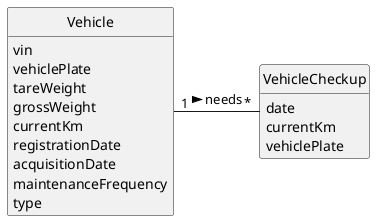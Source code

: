 @startuml
skinparam monochrome true
skinparam packageStyle rectangle
skinparam shadowing false

'left to right direction

skinparam classAttributeIconSize 0

hide circle
hide methods


class VehicleCheckup {
    date
    currentKm
    vehiclePlate
}

class Vehicle{
vin
vehiclePlate
tareWeight
grossWeight
currentKm
registrationDate
acquisitionDate
maintenanceFrequency
type

}

Vehicle "1" - "*" VehicleCheckup : needs >
@enduml